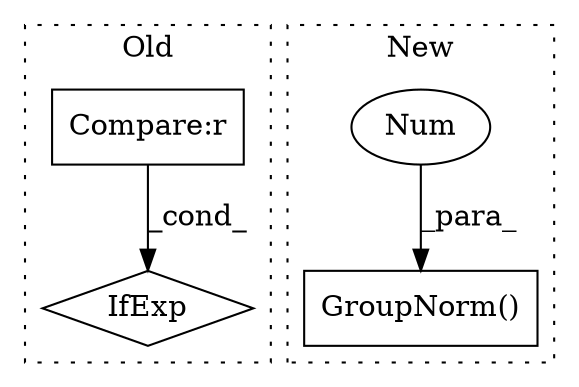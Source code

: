 digraph G {
subgraph cluster0 {
1 [label="IfExp" a="51" s="4673,4690" l="4,6" shape="diamond"];
4 [label="Compare:r" a="40" s="4677" l="13" shape="box"];
label = "Old";
style="dotted";
}
subgraph cluster1 {
2 [label="GroupNorm()" a="75" s="12881,12898" l="13,1" shape="box"];
3 [label="Num" a="76" s="12894" l="1" shape="ellipse"];
label = "New";
style="dotted";
}
3 -> 2 [label="_para_"];
4 -> 1 [label="_cond_"];
}